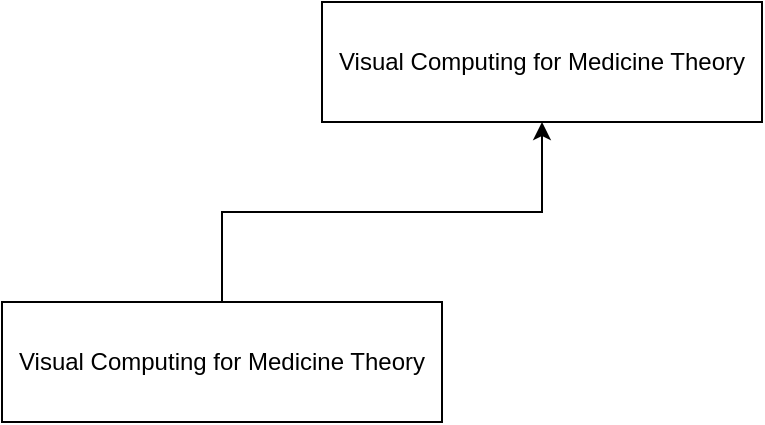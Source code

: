 <mxfile version="12.6.5" type="device"><diagram id="3czsb3XXhtnNsKEZnDa0" name="Page-1"><mxGraphModel dx="852" dy="501" grid="1" gridSize="10" guides="1" tooltips="1" connect="1" arrows="1" fold="1" page="1" pageScale="1" pageWidth="827" pageHeight="1169" math="0" shadow="0"><root><mxCell id="0"/><mxCell id="1" parent="0"/><mxCell id="DITOH8Y71ewrNH_WyER6-3" value="" style="edgeStyle=orthogonalEdgeStyle;rounded=0;orthogonalLoop=1;jettySize=auto;html=1;" edge="1" parent="1" source="DITOH8Y71ewrNH_WyER6-1" target="DITOH8Y71ewrNH_WyER6-2"><mxGeometry relative="1" as="geometry"/></mxCell><mxCell id="DITOH8Y71ewrNH_WyER6-1" value="Visual Computing for Medicine Theory" style="rounded=0;whiteSpace=wrap;html=1;" vertex="1" parent="1"><mxGeometry x="180" y="210" width="220" height="60" as="geometry"/></mxCell><mxCell id="DITOH8Y71ewrNH_WyER6-2" value="Visual Computing for Medicine Theory" style="rounded=0;whiteSpace=wrap;html=1;" vertex="1" parent="1"><mxGeometry x="340" y="60" width="220" height="60" as="geometry"/></mxCell></root></mxGraphModel></diagram></mxfile>
